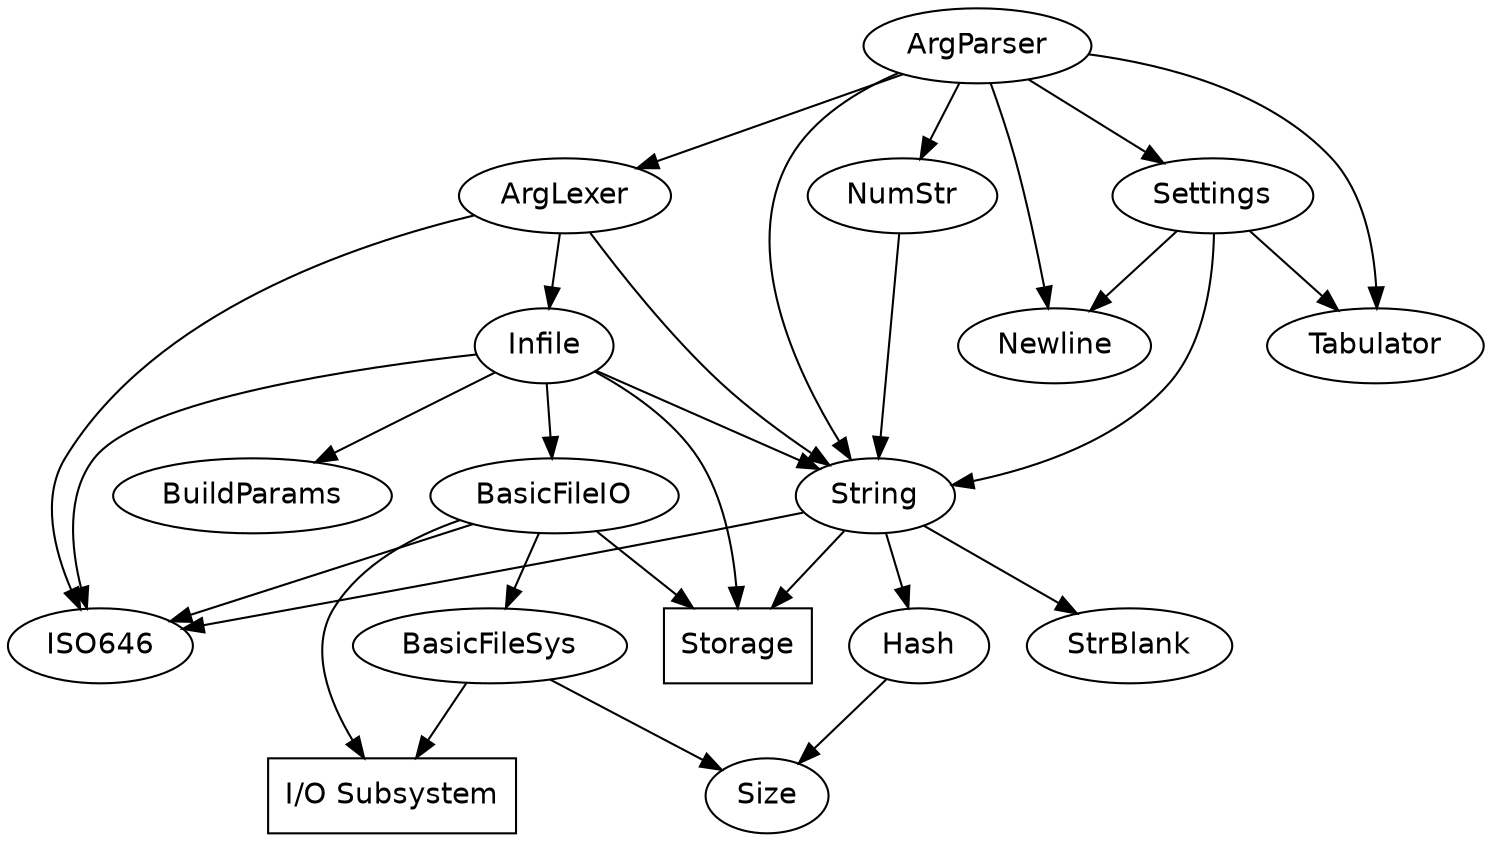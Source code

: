 digraph ArgParserImports {
  node [fontname=helvetica];
  
  ArgParser -> {
    ArgLexer Newline NumStr Settings String Tabulator
  };
  
  ArgLexer -> {
    Infile ISO646 String
  };
  
  Infile -> {
    BasicFileIO BuildParams ISO646 Storage String
  };
  
  BasicFileIO -> {
    BasicFileSys IOSubsystem ISO646 Storage
  };
  
  BasicFileSys -> {
    Size IOSubsystem
  };
  
  Size; /* no dependencies */
  
  IOSubsystem [label="I/O Subsystem";shape=box];
  
  ISO646; /* no dependencies */
  
  Storage [shape=box]; /* stdlib */
  
  BuildParams; /* no dependencies */
  
  String -> {
    Hash ISO646 Storage StrBlank
  };
  
  Hash -> {
    Size
  };
    
  StrBlank; /* no dependencies */  
  
  Newline; /* no dependencies */
  
  NumStr -> {
    String
  };
    
  Settings -> {
    String Newline Tabulator
  };
    
  Tabulator; /* no dependencies */
  
} /* ArgParserImports */